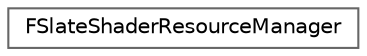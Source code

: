 digraph "Graphical Class Hierarchy"
{
 // INTERACTIVE_SVG=YES
 // LATEX_PDF_SIZE
  bgcolor="transparent";
  edge [fontname=Helvetica,fontsize=10,labelfontname=Helvetica,labelfontsize=10];
  node [fontname=Helvetica,fontsize=10,shape=box,height=0.2,width=0.4];
  rankdir="LR";
  Node0 [id="Node000000",label="FSlateShaderResourceManager",height=0.2,width=0.4,color="grey40", fillcolor="white", style="filled",URL="$d2/dee/classFSlateShaderResourceManager.html",tooltip="Base texture manager class used by a Slate renderer to manage texture resources."];
}
